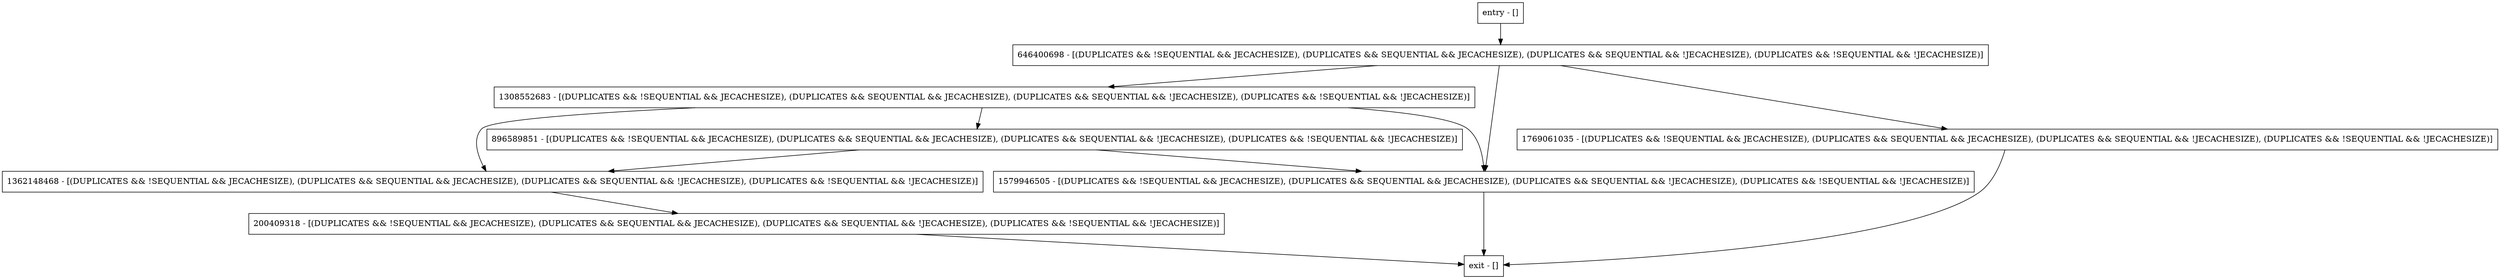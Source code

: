 digraph close {
node [shape=record];
1308552683 [label="1308552683 - [(DUPLICATES && !SEQUENTIAL && JECACHESIZE), (DUPLICATES && SEQUENTIAL && JECACHESIZE), (DUPLICATES && SEQUENTIAL && !JECACHESIZE), (DUPLICATES && !SEQUENTIAL && !JECACHESIZE)]"];
entry [label="entry - []"];
exit [label="exit - []"];
1579946505 [label="1579946505 - [(DUPLICATES && !SEQUENTIAL && JECACHESIZE), (DUPLICATES && SEQUENTIAL && JECACHESIZE), (DUPLICATES && SEQUENTIAL && !JECACHESIZE), (DUPLICATES && !SEQUENTIAL && !JECACHESIZE)]"];
1362148468 [label="1362148468 - [(DUPLICATES && !SEQUENTIAL && JECACHESIZE), (DUPLICATES && SEQUENTIAL && JECACHESIZE), (DUPLICATES && SEQUENTIAL && !JECACHESIZE), (DUPLICATES && !SEQUENTIAL && !JECACHESIZE)]"];
200409318 [label="200409318 - [(DUPLICATES && !SEQUENTIAL && JECACHESIZE), (DUPLICATES && SEQUENTIAL && JECACHESIZE), (DUPLICATES && SEQUENTIAL && !JECACHESIZE), (DUPLICATES && !SEQUENTIAL && !JECACHESIZE)]"];
646400698 [label="646400698 - [(DUPLICATES && !SEQUENTIAL && JECACHESIZE), (DUPLICATES && SEQUENTIAL && JECACHESIZE), (DUPLICATES && SEQUENTIAL && !JECACHESIZE), (DUPLICATES && !SEQUENTIAL && !JECACHESIZE)]"];
1769061035 [label="1769061035 - [(DUPLICATES && !SEQUENTIAL && JECACHESIZE), (DUPLICATES && SEQUENTIAL && JECACHESIZE), (DUPLICATES && SEQUENTIAL && !JECACHESIZE), (DUPLICATES && !SEQUENTIAL && !JECACHESIZE)]"];
896589851 [label="896589851 - [(DUPLICATES && !SEQUENTIAL && JECACHESIZE), (DUPLICATES && SEQUENTIAL && JECACHESIZE), (DUPLICATES && SEQUENTIAL && !JECACHESIZE), (DUPLICATES && !SEQUENTIAL && !JECACHESIZE)]"];
entry;
exit;
1308552683 -> 1579946505;
1308552683 -> 1362148468;
1308552683 -> 896589851;
entry -> 646400698;
1579946505 -> exit;
1362148468 -> 200409318;
200409318 -> exit;
646400698 -> 1308552683;
646400698 -> 1579946505;
646400698 -> 1769061035;
1769061035 -> exit;
896589851 -> 1579946505;
896589851 -> 1362148468;
}
